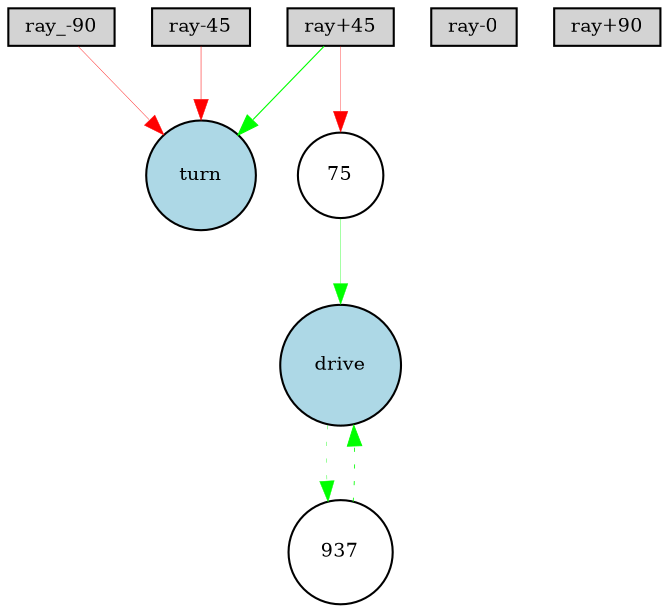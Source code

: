 digraph {
	node [fontsize=9 height=0.2 shape=circle width=0.2]
	"ray_-90" [fillcolor=lightgray shape=box style=filled]
	"ray-45" [fillcolor=lightgray shape=box style=filled]
	"ray-0" [fillcolor=lightgray shape=box style=filled]
	"ray+45" [fillcolor=lightgray shape=box style=filled]
	"ray+90" [fillcolor=lightgray shape=box style=filled]
	drive [fillcolor=lightblue style=filled]
	turn [fillcolor=lightblue style=filled]
	75 [fillcolor=white style=filled]
	937 [fillcolor=white style=filled]
	"ray_-90" -> turn [color=red penwidth=0.1929324486913262 style=solid]
	"ray+45" -> turn [color=green penwidth=0.5375258832265019 style=solid]
	75 -> drive [color=green penwidth=0.1682901622119507 style=solid]
	"ray-45" -> turn [color=red penwidth=0.23995686136352404 style=solid]
	"ray+45" -> 75 [color=red penwidth=0.16538489219811908 style=solid]
	drive -> 937 [color=green penwidth=0.18695857693593065 style=dotted]
	937 -> drive [color=green penwidth=0.3973951963695478 style=dotted]
}
